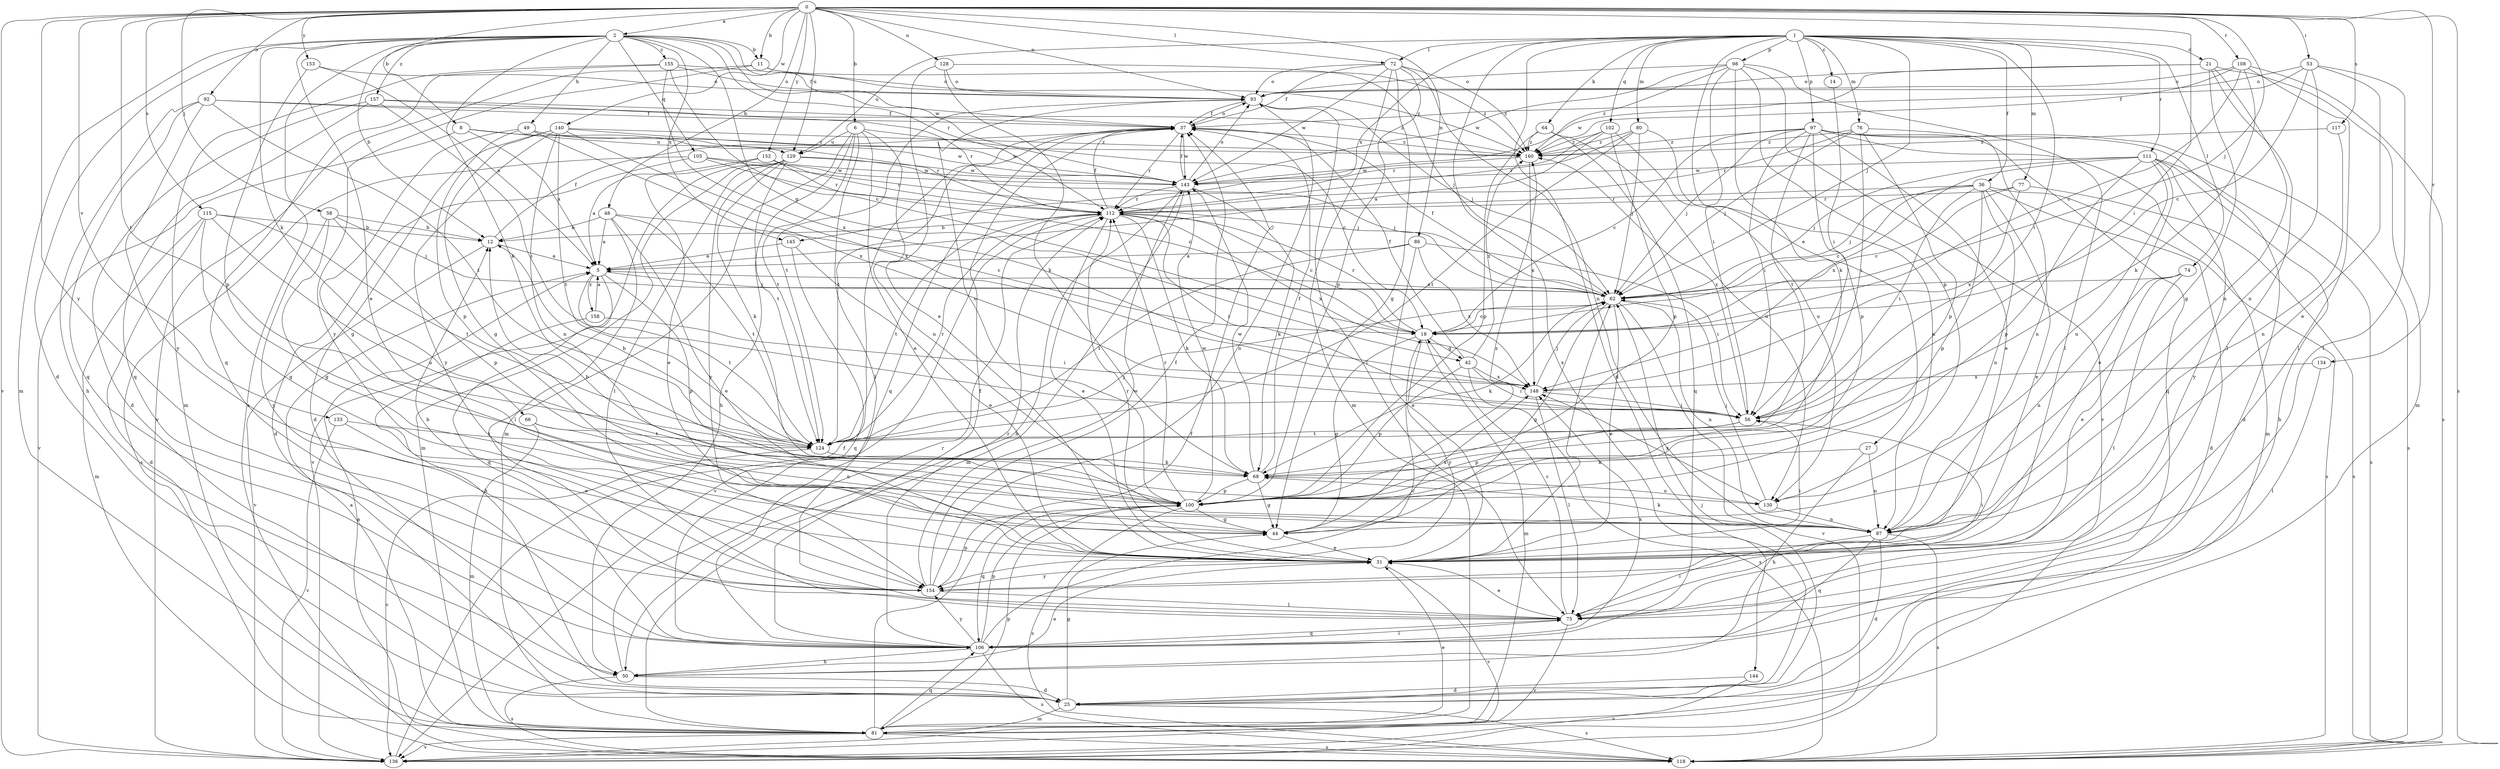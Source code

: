 strict digraph  {
0;
1;
2;
5;
6;
8;
11;
12;
14;
18;
21;
25;
27;
31;
36;
37;
42;
44;
48;
49;
50;
53;
56;
58;
62;
64;
66;
68;
72;
74;
75;
76;
77;
80;
81;
86;
87;
92;
93;
97;
98;
100;
102;
105;
106;
108;
111;
112;
115;
117;
118;
124;
128;
129;
130;
133;
134;
136;
140;
143;
144;
145;
148;
152;
153;
154;
155;
157;
158;
160;
0 -> 2  [label=a];
0 -> 6  [label=b];
0 -> 8  [label=b];
0 -> 11  [label=b];
0 -> 48  [label=h];
0 -> 53  [label=i];
0 -> 56  [label=i];
0 -> 58  [label=j];
0 -> 62  [label=j];
0 -> 72  [label=l];
0 -> 86  [label=n];
0 -> 92  [label=o];
0 -> 93  [label=o];
0 -> 108  [label=r];
0 -> 115  [label=s];
0 -> 117  [label=s];
0 -> 118  [label=s];
0 -> 124  [label=t];
0 -> 128  [label=u];
0 -> 129  [label=u];
0 -> 133  [label=v];
0 -> 134  [label=v];
0 -> 136  [label=v];
0 -> 140  [label=w];
0 -> 152  [label=y];
0 -> 153  [label=y];
0 -> 154  [label=y];
1 -> 14  [label=c];
1 -> 21  [label=d];
1 -> 25  [label=d];
1 -> 27  [label=e];
1 -> 36  [label=f];
1 -> 56  [label=i];
1 -> 62  [label=j];
1 -> 64  [label=k];
1 -> 72  [label=l];
1 -> 74  [label=l];
1 -> 76  [label=m];
1 -> 77  [label=m];
1 -> 80  [label=m];
1 -> 97  [label=p];
1 -> 98  [label=p];
1 -> 102  [label=q];
1 -> 111  [label=r];
1 -> 129  [label=u];
1 -> 144  [label=x];
1 -> 145  [label=x];
2 -> 11  [label=b];
2 -> 12  [label=b];
2 -> 25  [label=d];
2 -> 31  [label=e];
2 -> 37  [label=f];
2 -> 42  [label=g];
2 -> 49  [label=h];
2 -> 66  [label=k];
2 -> 68  [label=k];
2 -> 81  [label=m];
2 -> 105  [label=q];
2 -> 112  [label=r];
2 -> 118  [label=s];
2 -> 143  [label=w];
2 -> 145  [label=x];
2 -> 155  [label=z];
2 -> 157  [label=z];
5 -> 62  [label=j];
5 -> 100  [label=p];
5 -> 106  [label=q];
5 -> 124  [label=t];
5 -> 158  [label=z];
6 -> 18  [label=c];
6 -> 31  [label=e];
6 -> 50  [label=h];
6 -> 75  [label=l];
6 -> 81  [label=m];
6 -> 87  [label=n];
6 -> 124  [label=t];
6 -> 129  [label=u];
8 -> 5  [label=a];
8 -> 112  [label=r];
8 -> 129  [label=u];
8 -> 136  [label=v];
11 -> 93  [label=o];
11 -> 136  [label=v];
11 -> 154  [label=y];
11 -> 160  [label=z];
12 -> 5  [label=a];
12 -> 37  [label=f];
12 -> 136  [label=v];
14 -> 56  [label=i];
18 -> 42  [label=g];
18 -> 44  [label=g];
18 -> 81  [label=m];
18 -> 112  [label=r];
18 -> 154  [label=y];
21 -> 44  [label=g];
21 -> 75  [label=l];
21 -> 81  [label=m];
21 -> 87  [label=n];
21 -> 93  [label=o];
21 -> 143  [label=w];
25 -> 44  [label=g];
25 -> 62  [label=j];
25 -> 81  [label=m];
25 -> 118  [label=s];
27 -> 50  [label=h];
27 -> 68  [label=k];
27 -> 87  [label=n];
31 -> 56  [label=i];
31 -> 62  [label=j];
31 -> 112  [label=r];
31 -> 136  [label=v];
31 -> 154  [label=y];
36 -> 18  [label=c];
36 -> 25  [label=d];
36 -> 31  [label=e];
36 -> 56  [label=i];
36 -> 62  [label=j];
36 -> 87  [label=n];
36 -> 100  [label=p];
36 -> 112  [label=r];
36 -> 118  [label=s];
37 -> 93  [label=o];
37 -> 106  [label=q];
37 -> 112  [label=r];
37 -> 124  [label=t];
37 -> 143  [label=w];
37 -> 160  [label=z];
42 -> 37  [label=f];
42 -> 56  [label=i];
42 -> 100  [label=p];
42 -> 118  [label=s];
42 -> 148  [label=x];
42 -> 160  [label=z];
44 -> 31  [label=e];
44 -> 148  [label=x];
44 -> 160  [label=z];
48 -> 5  [label=a];
48 -> 12  [label=b];
48 -> 18  [label=c];
48 -> 31  [label=e];
48 -> 75  [label=l];
48 -> 124  [label=t];
49 -> 44  [label=g];
49 -> 100  [label=p];
49 -> 143  [label=w];
49 -> 148  [label=x];
49 -> 160  [label=z];
50 -> 25  [label=d];
50 -> 31  [label=e];
50 -> 112  [label=r];
50 -> 118  [label=s];
53 -> 18  [label=c];
53 -> 31  [label=e];
53 -> 37  [label=f];
53 -> 75  [label=l];
53 -> 87  [label=n];
53 -> 93  [label=o];
56 -> 100  [label=p];
56 -> 124  [label=t];
56 -> 160  [label=z];
58 -> 12  [label=b];
58 -> 44  [label=g];
58 -> 62  [label=j];
58 -> 100  [label=p];
58 -> 154  [label=y];
62 -> 5  [label=a];
62 -> 18  [label=c];
62 -> 31  [label=e];
62 -> 37  [label=f];
62 -> 44  [label=g];
62 -> 68  [label=k];
62 -> 87  [label=n];
62 -> 136  [label=v];
64 -> 100  [label=p];
64 -> 106  [label=q];
64 -> 130  [label=u];
64 -> 160  [label=z];
66 -> 81  [label=m];
66 -> 87  [label=n];
66 -> 124  [label=t];
68 -> 37  [label=f];
68 -> 44  [label=g];
68 -> 100  [label=p];
68 -> 130  [label=u];
68 -> 143  [label=w];
72 -> 37  [label=f];
72 -> 44  [label=g];
72 -> 81  [label=m];
72 -> 87  [label=n];
72 -> 93  [label=o];
72 -> 100  [label=p];
72 -> 143  [label=w];
72 -> 160  [label=z];
74 -> 31  [label=e];
74 -> 62  [label=j];
74 -> 75  [label=l];
74 -> 87  [label=n];
75 -> 18  [label=c];
75 -> 31  [label=e];
75 -> 106  [label=q];
75 -> 136  [label=v];
76 -> 56  [label=i];
76 -> 62  [label=j];
76 -> 87  [label=n];
76 -> 100  [label=p];
76 -> 112  [label=r];
76 -> 160  [label=z];
77 -> 18  [label=c];
77 -> 112  [label=r];
77 -> 118  [label=s];
77 -> 148  [label=x];
80 -> 62  [label=j];
80 -> 87  [label=n];
80 -> 112  [label=r];
80 -> 124  [label=t];
80 -> 160  [label=z];
81 -> 5  [label=a];
81 -> 31  [label=e];
81 -> 37  [label=f];
81 -> 100  [label=p];
81 -> 106  [label=q];
81 -> 118  [label=s];
81 -> 136  [label=v];
86 -> 5  [label=a];
86 -> 31  [label=e];
86 -> 56  [label=i];
86 -> 124  [label=t];
86 -> 148  [label=x];
87 -> 25  [label=d];
87 -> 68  [label=k];
87 -> 75  [label=l];
87 -> 106  [label=q];
87 -> 118  [label=s];
92 -> 37  [label=f];
92 -> 50  [label=h];
92 -> 106  [label=q];
92 -> 124  [label=t];
92 -> 154  [label=y];
92 -> 160  [label=z];
93 -> 37  [label=f];
93 -> 62  [label=j];
93 -> 75  [label=l];
93 -> 124  [label=t];
97 -> 18  [label=c];
97 -> 25  [label=d];
97 -> 31  [label=e];
97 -> 56  [label=i];
97 -> 62  [label=j];
97 -> 81  [label=m];
97 -> 100  [label=p];
97 -> 106  [label=q];
97 -> 118  [label=s];
97 -> 124  [label=t];
97 -> 160  [label=z];
98 -> 56  [label=i];
98 -> 68  [label=k];
98 -> 75  [label=l];
98 -> 93  [label=o];
98 -> 130  [label=u];
98 -> 136  [label=v];
98 -> 143  [label=w];
98 -> 160  [label=z];
100 -> 12  [label=b];
100 -> 44  [label=g];
100 -> 93  [label=o];
100 -> 106  [label=q];
100 -> 112  [label=r];
100 -> 118  [label=s];
100 -> 143  [label=w];
102 -> 5  [label=a];
102 -> 100  [label=p];
102 -> 112  [label=r];
102 -> 130  [label=u];
102 -> 160  [label=z];
105 -> 25  [label=d];
105 -> 62  [label=j];
105 -> 112  [label=r];
105 -> 118  [label=s];
105 -> 143  [label=w];
106 -> 18  [label=c];
106 -> 37  [label=f];
106 -> 50  [label=h];
106 -> 75  [label=l];
106 -> 100  [label=p];
106 -> 112  [label=r];
106 -> 118  [label=s];
106 -> 148  [label=x];
106 -> 154  [label=y];
108 -> 18  [label=c];
108 -> 68  [label=k];
108 -> 75  [label=l];
108 -> 93  [label=o];
108 -> 118  [label=s];
108 -> 160  [label=z];
111 -> 31  [label=e];
111 -> 50  [label=h];
111 -> 62  [label=j];
111 -> 100  [label=p];
111 -> 118  [label=s];
111 -> 130  [label=u];
111 -> 143  [label=w];
111 -> 148  [label=x];
111 -> 154  [label=y];
112 -> 12  [label=b];
112 -> 18  [label=c];
112 -> 31  [label=e];
112 -> 37  [label=f];
112 -> 56  [label=i];
112 -> 68  [label=k];
112 -> 124  [label=t];
112 -> 136  [label=v];
112 -> 148  [label=x];
115 -> 12  [label=b];
115 -> 25  [label=d];
115 -> 44  [label=g];
115 -> 81  [label=m];
115 -> 124  [label=t];
115 -> 130  [label=u];
117 -> 87  [label=n];
117 -> 160  [label=z];
118 -> 5  [label=a];
124 -> 12  [label=b];
124 -> 62  [label=j];
124 -> 68  [label=k];
124 -> 112  [label=r];
124 -> 136  [label=v];
128 -> 31  [label=e];
128 -> 62  [label=j];
128 -> 68  [label=k];
128 -> 93  [label=o];
129 -> 62  [label=j];
129 -> 68  [label=k];
129 -> 75  [label=l];
129 -> 81  [label=m];
129 -> 124  [label=t];
129 -> 136  [label=v];
129 -> 143  [label=w];
129 -> 154  [label=y];
130 -> 62  [label=j];
130 -> 87  [label=n];
130 -> 148  [label=x];
133 -> 31  [label=e];
133 -> 124  [label=t];
133 -> 136  [label=v];
134 -> 75  [label=l];
134 -> 148  [label=x];
136 -> 37  [label=f];
140 -> 25  [label=d];
140 -> 44  [label=g];
140 -> 87  [label=n];
140 -> 124  [label=t];
140 -> 143  [label=w];
140 -> 148  [label=x];
140 -> 154  [label=y];
140 -> 160  [label=z];
143 -> 37  [label=f];
143 -> 50  [label=h];
143 -> 68  [label=k];
143 -> 81  [label=m];
143 -> 93  [label=o];
143 -> 112  [label=r];
144 -> 25  [label=d];
144 -> 136  [label=v];
145 -> 5  [label=a];
145 -> 31  [label=e];
145 -> 106  [label=q];
148 -> 56  [label=i];
148 -> 62  [label=j];
148 -> 75  [label=l];
152 -> 5  [label=a];
152 -> 18  [label=c];
152 -> 31  [label=e];
152 -> 112  [label=r];
152 -> 143  [label=w];
153 -> 5  [label=a];
153 -> 93  [label=o];
153 -> 100  [label=p];
154 -> 12  [label=b];
154 -> 37  [label=f];
154 -> 56  [label=i];
154 -> 75  [label=l];
154 -> 93  [label=o];
154 -> 100  [label=p];
154 -> 143  [label=w];
155 -> 18  [label=c];
155 -> 81  [label=m];
155 -> 93  [label=o];
155 -> 106  [label=q];
155 -> 148  [label=x];
155 -> 160  [label=z];
157 -> 25  [label=d];
157 -> 37  [label=f];
157 -> 56  [label=i];
157 -> 106  [label=q];
157 -> 112  [label=r];
158 -> 5  [label=a];
158 -> 50  [label=h];
158 -> 56  [label=i];
160 -> 143  [label=w];
160 -> 148  [label=x];
}
